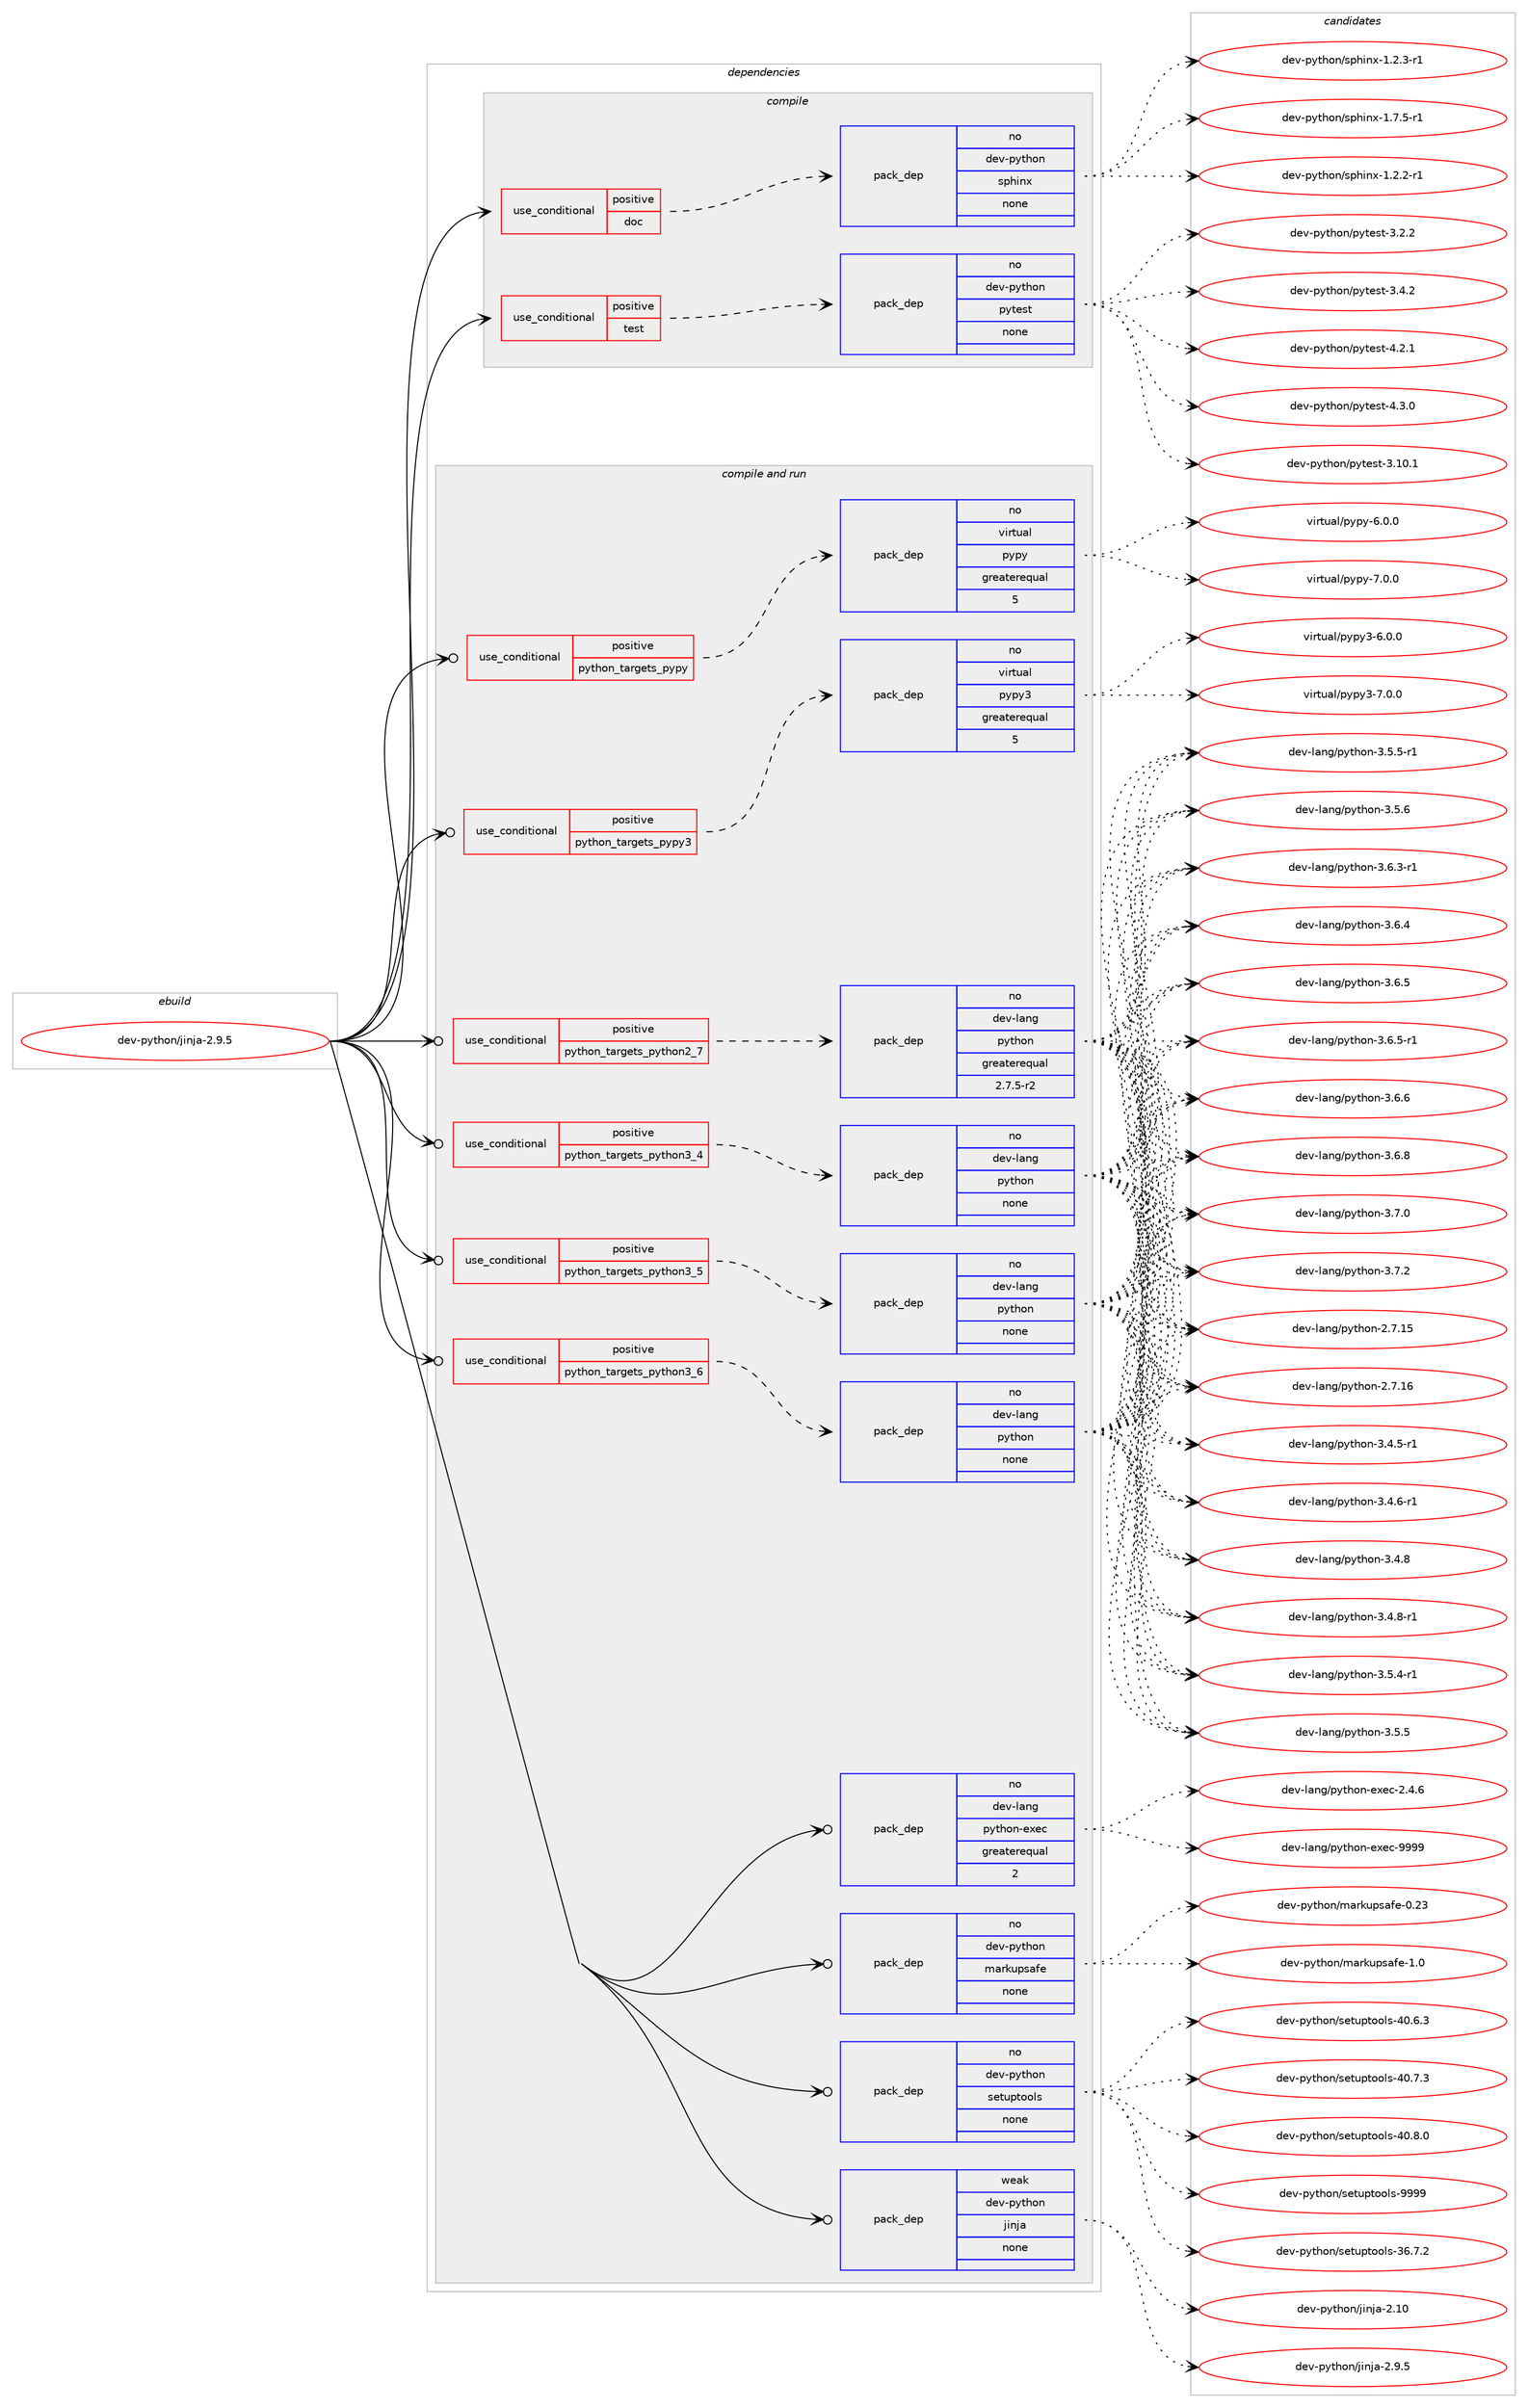 digraph prolog {

# *************
# Graph options
# *************

newrank=true;
concentrate=true;
compound=true;
graph [rankdir=LR,fontname=Helvetica,fontsize=10,ranksep=1.5];#, ranksep=2.5, nodesep=0.2];
edge  [arrowhead=vee];
node  [fontname=Helvetica,fontsize=10];

# **********
# The ebuild
# **********

subgraph cluster_leftcol {
color=gray;
rank=same;
label=<<i>ebuild</i>>;
id [label="dev-python/jinja-2.9.5", color=red, width=4, href="../dev-python/jinja-2.9.5.svg"];
}

# ****************
# The dependencies
# ****************

subgraph cluster_midcol {
color=gray;
label=<<i>dependencies</i>>;
subgraph cluster_compile {
fillcolor="#eeeeee";
style=filled;
label=<<i>compile</i>>;
subgraph cond376281 {
dependency1415317 [label=<<TABLE BORDER="0" CELLBORDER="1" CELLSPACING="0" CELLPADDING="4"><TR><TD ROWSPAN="3" CELLPADDING="10">use_conditional</TD></TR><TR><TD>positive</TD></TR><TR><TD>doc</TD></TR></TABLE>>, shape=none, color=red];
subgraph pack1015767 {
dependency1415318 [label=<<TABLE BORDER="0" CELLBORDER="1" CELLSPACING="0" CELLPADDING="4" WIDTH="220"><TR><TD ROWSPAN="6" CELLPADDING="30">pack_dep</TD></TR><TR><TD WIDTH="110">no</TD></TR><TR><TD>dev-python</TD></TR><TR><TD>sphinx</TD></TR><TR><TD>none</TD></TR><TR><TD></TD></TR></TABLE>>, shape=none, color=blue];
}
dependency1415317:e -> dependency1415318:w [weight=20,style="dashed",arrowhead="vee"];
}
id:e -> dependency1415317:w [weight=20,style="solid",arrowhead="vee"];
subgraph cond376282 {
dependency1415319 [label=<<TABLE BORDER="0" CELLBORDER="1" CELLSPACING="0" CELLPADDING="4"><TR><TD ROWSPAN="3" CELLPADDING="10">use_conditional</TD></TR><TR><TD>positive</TD></TR><TR><TD>test</TD></TR></TABLE>>, shape=none, color=red];
subgraph pack1015768 {
dependency1415320 [label=<<TABLE BORDER="0" CELLBORDER="1" CELLSPACING="0" CELLPADDING="4" WIDTH="220"><TR><TD ROWSPAN="6" CELLPADDING="30">pack_dep</TD></TR><TR><TD WIDTH="110">no</TD></TR><TR><TD>dev-python</TD></TR><TR><TD>pytest</TD></TR><TR><TD>none</TD></TR><TR><TD></TD></TR></TABLE>>, shape=none, color=blue];
}
dependency1415319:e -> dependency1415320:w [weight=20,style="dashed",arrowhead="vee"];
}
id:e -> dependency1415319:w [weight=20,style="solid",arrowhead="vee"];
}
subgraph cluster_compileandrun {
fillcolor="#eeeeee";
style=filled;
label=<<i>compile and run</i>>;
subgraph cond376283 {
dependency1415321 [label=<<TABLE BORDER="0" CELLBORDER="1" CELLSPACING="0" CELLPADDING="4"><TR><TD ROWSPAN="3" CELLPADDING="10">use_conditional</TD></TR><TR><TD>positive</TD></TR><TR><TD>python_targets_pypy</TD></TR></TABLE>>, shape=none, color=red];
subgraph pack1015769 {
dependency1415322 [label=<<TABLE BORDER="0" CELLBORDER="1" CELLSPACING="0" CELLPADDING="4" WIDTH="220"><TR><TD ROWSPAN="6" CELLPADDING="30">pack_dep</TD></TR><TR><TD WIDTH="110">no</TD></TR><TR><TD>virtual</TD></TR><TR><TD>pypy</TD></TR><TR><TD>greaterequal</TD></TR><TR><TD>5</TD></TR></TABLE>>, shape=none, color=blue];
}
dependency1415321:e -> dependency1415322:w [weight=20,style="dashed",arrowhead="vee"];
}
id:e -> dependency1415321:w [weight=20,style="solid",arrowhead="odotvee"];
subgraph cond376284 {
dependency1415323 [label=<<TABLE BORDER="0" CELLBORDER="1" CELLSPACING="0" CELLPADDING="4"><TR><TD ROWSPAN="3" CELLPADDING="10">use_conditional</TD></TR><TR><TD>positive</TD></TR><TR><TD>python_targets_pypy3</TD></TR></TABLE>>, shape=none, color=red];
subgraph pack1015770 {
dependency1415324 [label=<<TABLE BORDER="0" CELLBORDER="1" CELLSPACING="0" CELLPADDING="4" WIDTH="220"><TR><TD ROWSPAN="6" CELLPADDING="30">pack_dep</TD></TR><TR><TD WIDTH="110">no</TD></TR><TR><TD>virtual</TD></TR><TR><TD>pypy3</TD></TR><TR><TD>greaterequal</TD></TR><TR><TD>5</TD></TR></TABLE>>, shape=none, color=blue];
}
dependency1415323:e -> dependency1415324:w [weight=20,style="dashed",arrowhead="vee"];
}
id:e -> dependency1415323:w [weight=20,style="solid",arrowhead="odotvee"];
subgraph cond376285 {
dependency1415325 [label=<<TABLE BORDER="0" CELLBORDER="1" CELLSPACING="0" CELLPADDING="4"><TR><TD ROWSPAN="3" CELLPADDING="10">use_conditional</TD></TR><TR><TD>positive</TD></TR><TR><TD>python_targets_python2_7</TD></TR></TABLE>>, shape=none, color=red];
subgraph pack1015771 {
dependency1415326 [label=<<TABLE BORDER="0" CELLBORDER="1" CELLSPACING="0" CELLPADDING="4" WIDTH="220"><TR><TD ROWSPAN="6" CELLPADDING="30">pack_dep</TD></TR><TR><TD WIDTH="110">no</TD></TR><TR><TD>dev-lang</TD></TR><TR><TD>python</TD></TR><TR><TD>greaterequal</TD></TR><TR><TD>2.7.5-r2</TD></TR></TABLE>>, shape=none, color=blue];
}
dependency1415325:e -> dependency1415326:w [weight=20,style="dashed",arrowhead="vee"];
}
id:e -> dependency1415325:w [weight=20,style="solid",arrowhead="odotvee"];
subgraph cond376286 {
dependency1415327 [label=<<TABLE BORDER="0" CELLBORDER="1" CELLSPACING="0" CELLPADDING="4"><TR><TD ROWSPAN="3" CELLPADDING="10">use_conditional</TD></TR><TR><TD>positive</TD></TR><TR><TD>python_targets_python3_4</TD></TR></TABLE>>, shape=none, color=red];
subgraph pack1015772 {
dependency1415328 [label=<<TABLE BORDER="0" CELLBORDER="1" CELLSPACING="0" CELLPADDING="4" WIDTH="220"><TR><TD ROWSPAN="6" CELLPADDING="30">pack_dep</TD></TR><TR><TD WIDTH="110">no</TD></TR><TR><TD>dev-lang</TD></TR><TR><TD>python</TD></TR><TR><TD>none</TD></TR><TR><TD></TD></TR></TABLE>>, shape=none, color=blue];
}
dependency1415327:e -> dependency1415328:w [weight=20,style="dashed",arrowhead="vee"];
}
id:e -> dependency1415327:w [weight=20,style="solid",arrowhead="odotvee"];
subgraph cond376287 {
dependency1415329 [label=<<TABLE BORDER="0" CELLBORDER="1" CELLSPACING="0" CELLPADDING="4"><TR><TD ROWSPAN="3" CELLPADDING="10">use_conditional</TD></TR><TR><TD>positive</TD></TR><TR><TD>python_targets_python3_5</TD></TR></TABLE>>, shape=none, color=red];
subgraph pack1015773 {
dependency1415330 [label=<<TABLE BORDER="0" CELLBORDER="1" CELLSPACING="0" CELLPADDING="4" WIDTH="220"><TR><TD ROWSPAN="6" CELLPADDING="30">pack_dep</TD></TR><TR><TD WIDTH="110">no</TD></TR><TR><TD>dev-lang</TD></TR><TR><TD>python</TD></TR><TR><TD>none</TD></TR><TR><TD></TD></TR></TABLE>>, shape=none, color=blue];
}
dependency1415329:e -> dependency1415330:w [weight=20,style="dashed",arrowhead="vee"];
}
id:e -> dependency1415329:w [weight=20,style="solid",arrowhead="odotvee"];
subgraph cond376288 {
dependency1415331 [label=<<TABLE BORDER="0" CELLBORDER="1" CELLSPACING="0" CELLPADDING="4"><TR><TD ROWSPAN="3" CELLPADDING="10">use_conditional</TD></TR><TR><TD>positive</TD></TR><TR><TD>python_targets_python3_6</TD></TR></TABLE>>, shape=none, color=red];
subgraph pack1015774 {
dependency1415332 [label=<<TABLE BORDER="0" CELLBORDER="1" CELLSPACING="0" CELLPADDING="4" WIDTH="220"><TR><TD ROWSPAN="6" CELLPADDING="30">pack_dep</TD></TR><TR><TD WIDTH="110">no</TD></TR><TR><TD>dev-lang</TD></TR><TR><TD>python</TD></TR><TR><TD>none</TD></TR><TR><TD></TD></TR></TABLE>>, shape=none, color=blue];
}
dependency1415331:e -> dependency1415332:w [weight=20,style="dashed",arrowhead="vee"];
}
id:e -> dependency1415331:w [weight=20,style="solid",arrowhead="odotvee"];
subgraph pack1015775 {
dependency1415333 [label=<<TABLE BORDER="0" CELLBORDER="1" CELLSPACING="0" CELLPADDING="4" WIDTH="220"><TR><TD ROWSPAN="6" CELLPADDING="30">pack_dep</TD></TR><TR><TD WIDTH="110">no</TD></TR><TR><TD>dev-lang</TD></TR><TR><TD>python-exec</TD></TR><TR><TD>greaterequal</TD></TR><TR><TD>2</TD></TR></TABLE>>, shape=none, color=blue];
}
id:e -> dependency1415333:w [weight=20,style="solid",arrowhead="odotvee"];
subgraph pack1015776 {
dependency1415334 [label=<<TABLE BORDER="0" CELLBORDER="1" CELLSPACING="0" CELLPADDING="4" WIDTH="220"><TR><TD ROWSPAN="6" CELLPADDING="30">pack_dep</TD></TR><TR><TD WIDTH="110">no</TD></TR><TR><TD>dev-python</TD></TR><TR><TD>markupsafe</TD></TR><TR><TD>none</TD></TR><TR><TD></TD></TR></TABLE>>, shape=none, color=blue];
}
id:e -> dependency1415334:w [weight=20,style="solid",arrowhead="odotvee"];
subgraph pack1015777 {
dependency1415335 [label=<<TABLE BORDER="0" CELLBORDER="1" CELLSPACING="0" CELLPADDING="4" WIDTH="220"><TR><TD ROWSPAN="6" CELLPADDING="30">pack_dep</TD></TR><TR><TD WIDTH="110">no</TD></TR><TR><TD>dev-python</TD></TR><TR><TD>setuptools</TD></TR><TR><TD>none</TD></TR><TR><TD></TD></TR></TABLE>>, shape=none, color=blue];
}
id:e -> dependency1415335:w [weight=20,style="solid",arrowhead="odotvee"];
subgraph pack1015778 {
dependency1415336 [label=<<TABLE BORDER="0" CELLBORDER="1" CELLSPACING="0" CELLPADDING="4" WIDTH="220"><TR><TD ROWSPAN="6" CELLPADDING="30">pack_dep</TD></TR><TR><TD WIDTH="110">weak</TD></TR><TR><TD>dev-python</TD></TR><TR><TD>jinja</TD></TR><TR><TD>none</TD></TR><TR><TD></TD></TR></TABLE>>, shape=none, color=blue];
}
id:e -> dependency1415336:w [weight=20,style="solid",arrowhead="odotvee"];
}
subgraph cluster_run {
fillcolor="#eeeeee";
style=filled;
label=<<i>run</i>>;
}
}

# **************
# The candidates
# **************

subgraph cluster_choices {
rank=same;
color=gray;
label=<<i>candidates</i>>;

subgraph choice1015767 {
color=black;
nodesep=1;
choice10010111845112121116104111110471151121041051101204549465046504511449 [label="dev-python/sphinx-1.2.2-r1", color=red, width=4,href="../dev-python/sphinx-1.2.2-r1.svg"];
choice10010111845112121116104111110471151121041051101204549465046514511449 [label="dev-python/sphinx-1.2.3-r1", color=red, width=4,href="../dev-python/sphinx-1.2.3-r1.svg"];
choice10010111845112121116104111110471151121041051101204549465546534511449 [label="dev-python/sphinx-1.7.5-r1", color=red, width=4,href="../dev-python/sphinx-1.7.5-r1.svg"];
dependency1415318:e -> choice10010111845112121116104111110471151121041051101204549465046504511449:w [style=dotted,weight="100"];
dependency1415318:e -> choice10010111845112121116104111110471151121041051101204549465046514511449:w [style=dotted,weight="100"];
dependency1415318:e -> choice10010111845112121116104111110471151121041051101204549465546534511449:w [style=dotted,weight="100"];
}
subgraph choice1015768 {
color=black;
nodesep=1;
choice100101118451121211161041111104711212111610111511645514649484649 [label="dev-python/pytest-3.10.1", color=red, width=4,href="../dev-python/pytest-3.10.1.svg"];
choice1001011184511212111610411111047112121116101115116455146504650 [label="dev-python/pytest-3.2.2", color=red, width=4,href="../dev-python/pytest-3.2.2.svg"];
choice1001011184511212111610411111047112121116101115116455146524650 [label="dev-python/pytest-3.4.2", color=red, width=4,href="../dev-python/pytest-3.4.2.svg"];
choice1001011184511212111610411111047112121116101115116455246504649 [label="dev-python/pytest-4.2.1", color=red, width=4,href="../dev-python/pytest-4.2.1.svg"];
choice1001011184511212111610411111047112121116101115116455246514648 [label="dev-python/pytest-4.3.0", color=red, width=4,href="../dev-python/pytest-4.3.0.svg"];
dependency1415320:e -> choice100101118451121211161041111104711212111610111511645514649484649:w [style=dotted,weight="100"];
dependency1415320:e -> choice1001011184511212111610411111047112121116101115116455146504650:w [style=dotted,weight="100"];
dependency1415320:e -> choice1001011184511212111610411111047112121116101115116455146524650:w [style=dotted,weight="100"];
dependency1415320:e -> choice1001011184511212111610411111047112121116101115116455246504649:w [style=dotted,weight="100"];
dependency1415320:e -> choice1001011184511212111610411111047112121116101115116455246514648:w [style=dotted,weight="100"];
}
subgraph choice1015769 {
color=black;
nodesep=1;
choice1181051141161179710847112121112121455446484648 [label="virtual/pypy-6.0.0", color=red, width=4,href="../virtual/pypy-6.0.0.svg"];
choice1181051141161179710847112121112121455546484648 [label="virtual/pypy-7.0.0", color=red, width=4,href="../virtual/pypy-7.0.0.svg"];
dependency1415322:e -> choice1181051141161179710847112121112121455446484648:w [style=dotted,weight="100"];
dependency1415322:e -> choice1181051141161179710847112121112121455546484648:w [style=dotted,weight="100"];
}
subgraph choice1015770 {
color=black;
nodesep=1;
choice118105114116117971084711212111212151455446484648 [label="virtual/pypy3-6.0.0", color=red, width=4,href="../virtual/pypy3-6.0.0.svg"];
choice118105114116117971084711212111212151455546484648 [label="virtual/pypy3-7.0.0", color=red, width=4,href="../virtual/pypy3-7.0.0.svg"];
dependency1415324:e -> choice118105114116117971084711212111212151455446484648:w [style=dotted,weight="100"];
dependency1415324:e -> choice118105114116117971084711212111212151455546484648:w [style=dotted,weight="100"];
}
subgraph choice1015771 {
color=black;
nodesep=1;
choice10010111845108971101034711212111610411111045504655464953 [label="dev-lang/python-2.7.15", color=red, width=4,href="../dev-lang/python-2.7.15.svg"];
choice10010111845108971101034711212111610411111045504655464954 [label="dev-lang/python-2.7.16", color=red, width=4,href="../dev-lang/python-2.7.16.svg"];
choice1001011184510897110103471121211161041111104551465246534511449 [label="dev-lang/python-3.4.5-r1", color=red, width=4,href="../dev-lang/python-3.4.5-r1.svg"];
choice1001011184510897110103471121211161041111104551465246544511449 [label="dev-lang/python-3.4.6-r1", color=red, width=4,href="../dev-lang/python-3.4.6-r1.svg"];
choice100101118451089711010347112121116104111110455146524656 [label="dev-lang/python-3.4.8", color=red, width=4,href="../dev-lang/python-3.4.8.svg"];
choice1001011184510897110103471121211161041111104551465246564511449 [label="dev-lang/python-3.4.8-r1", color=red, width=4,href="../dev-lang/python-3.4.8-r1.svg"];
choice1001011184510897110103471121211161041111104551465346524511449 [label="dev-lang/python-3.5.4-r1", color=red, width=4,href="../dev-lang/python-3.5.4-r1.svg"];
choice100101118451089711010347112121116104111110455146534653 [label="dev-lang/python-3.5.5", color=red, width=4,href="../dev-lang/python-3.5.5.svg"];
choice1001011184510897110103471121211161041111104551465346534511449 [label="dev-lang/python-3.5.5-r1", color=red, width=4,href="../dev-lang/python-3.5.5-r1.svg"];
choice100101118451089711010347112121116104111110455146534654 [label="dev-lang/python-3.5.6", color=red, width=4,href="../dev-lang/python-3.5.6.svg"];
choice1001011184510897110103471121211161041111104551465446514511449 [label="dev-lang/python-3.6.3-r1", color=red, width=4,href="../dev-lang/python-3.6.3-r1.svg"];
choice100101118451089711010347112121116104111110455146544652 [label="dev-lang/python-3.6.4", color=red, width=4,href="../dev-lang/python-3.6.4.svg"];
choice100101118451089711010347112121116104111110455146544653 [label="dev-lang/python-3.6.5", color=red, width=4,href="../dev-lang/python-3.6.5.svg"];
choice1001011184510897110103471121211161041111104551465446534511449 [label="dev-lang/python-3.6.5-r1", color=red, width=4,href="../dev-lang/python-3.6.5-r1.svg"];
choice100101118451089711010347112121116104111110455146544654 [label="dev-lang/python-3.6.6", color=red, width=4,href="../dev-lang/python-3.6.6.svg"];
choice100101118451089711010347112121116104111110455146544656 [label="dev-lang/python-3.6.8", color=red, width=4,href="../dev-lang/python-3.6.8.svg"];
choice100101118451089711010347112121116104111110455146554648 [label="dev-lang/python-3.7.0", color=red, width=4,href="../dev-lang/python-3.7.0.svg"];
choice100101118451089711010347112121116104111110455146554650 [label="dev-lang/python-3.7.2", color=red, width=4,href="../dev-lang/python-3.7.2.svg"];
dependency1415326:e -> choice10010111845108971101034711212111610411111045504655464953:w [style=dotted,weight="100"];
dependency1415326:e -> choice10010111845108971101034711212111610411111045504655464954:w [style=dotted,weight="100"];
dependency1415326:e -> choice1001011184510897110103471121211161041111104551465246534511449:w [style=dotted,weight="100"];
dependency1415326:e -> choice1001011184510897110103471121211161041111104551465246544511449:w [style=dotted,weight="100"];
dependency1415326:e -> choice100101118451089711010347112121116104111110455146524656:w [style=dotted,weight="100"];
dependency1415326:e -> choice1001011184510897110103471121211161041111104551465246564511449:w [style=dotted,weight="100"];
dependency1415326:e -> choice1001011184510897110103471121211161041111104551465346524511449:w [style=dotted,weight="100"];
dependency1415326:e -> choice100101118451089711010347112121116104111110455146534653:w [style=dotted,weight="100"];
dependency1415326:e -> choice1001011184510897110103471121211161041111104551465346534511449:w [style=dotted,weight="100"];
dependency1415326:e -> choice100101118451089711010347112121116104111110455146534654:w [style=dotted,weight="100"];
dependency1415326:e -> choice1001011184510897110103471121211161041111104551465446514511449:w [style=dotted,weight="100"];
dependency1415326:e -> choice100101118451089711010347112121116104111110455146544652:w [style=dotted,weight="100"];
dependency1415326:e -> choice100101118451089711010347112121116104111110455146544653:w [style=dotted,weight="100"];
dependency1415326:e -> choice1001011184510897110103471121211161041111104551465446534511449:w [style=dotted,weight="100"];
dependency1415326:e -> choice100101118451089711010347112121116104111110455146544654:w [style=dotted,weight="100"];
dependency1415326:e -> choice100101118451089711010347112121116104111110455146544656:w [style=dotted,weight="100"];
dependency1415326:e -> choice100101118451089711010347112121116104111110455146554648:w [style=dotted,weight="100"];
dependency1415326:e -> choice100101118451089711010347112121116104111110455146554650:w [style=dotted,weight="100"];
}
subgraph choice1015772 {
color=black;
nodesep=1;
choice10010111845108971101034711212111610411111045504655464953 [label="dev-lang/python-2.7.15", color=red, width=4,href="../dev-lang/python-2.7.15.svg"];
choice10010111845108971101034711212111610411111045504655464954 [label="dev-lang/python-2.7.16", color=red, width=4,href="../dev-lang/python-2.7.16.svg"];
choice1001011184510897110103471121211161041111104551465246534511449 [label="dev-lang/python-3.4.5-r1", color=red, width=4,href="../dev-lang/python-3.4.5-r1.svg"];
choice1001011184510897110103471121211161041111104551465246544511449 [label="dev-lang/python-3.4.6-r1", color=red, width=4,href="../dev-lang/python-3.4.6-r1.svg"];
choice100101118451089711010347112121116104111110455146524656 [label="dev-lang/python-3.4.8", color=red, width=4,href="../dev-lang/python-3.4.8.svg"];
choice1001011184510897110103471121211161041111104551465246564511449 [label="dev-lang/python-3.4.8-r1", color=red, width=4,href="../dev-lang/python-3.4.8-r1.svg"];
choice1001011184510897110103471121211161041111104551465346524511449 [label="dev-lang/python-3.5.4-r1", color=red, width=4,href="../dev-lang/python-3.5.4-r1.svg"];
choice100101118451089711010347112121116104111110455146534653 [label="dev-lang/python-3.5.5", color=red, width=4,href="../dev-lang/python-3.5.5.svg"];
choice1001011184510897110103471121211161041111104551465346534511449 [label="dev-lang/python-3.5.5-r1", color=red, width=4,href="../dev-lang/python-3.5.5-r1.svg"];
choice100101118451089711010347112121116104111110455146534654 [label="dev-lang/python-3.5.6", color=red, width=4,href="../dev-lang/python-3.5.6.svg"];
choice1001011184510897110103471121211161041111104551465446514511449 [label="dev-lang/python-3.6.3-r1", color=red, width=4,href="../dev-lang/python-3.6.3-r1.svg"];
choice100101118451089711010347112121116104111110455146544652 [label="dev-lang/python-3.6.4", color=red, width=4,href="../dev-lang/python-3.6.4.svg"];
choice100101118451089711010347112121116104111110455146544653 [label="dev-lang/python-3.6.5", color=red, width=4,href="../dev-lang/python-3.6.5.svg"];
choice1001011184510897110103471121211161041111104551465446534511449 [label="dev-lang/python-3.6.5-r1", color=red, width=4,href="../dev-lang/python-3.6.5-r1.svg"];
choice100101118451089711010347112121116104111110455146544654 [label="dev-lang/python-3.6.6", color=red, width=4,href="../dev-lang/python-3.6.6.svg"];
choice100101118451089711010347112121116104111110455146544656 [label="dev-lang/python-3.6.8", color=red, width=4,href="../dev-lang/python-3.6.8.svg"];
choice100101118451089711010347112121116104111110455146554648 [label="dev-lang/python-3.7.0", color=red, width=4,href="../dev-lang/python-3.7.0.svg"];
choice100101118451089711010347112121116104111110455146554650 [label="dev-lang/python-3.7.2", color=red, width=4,href="../dev-lang/python-3.7.2.svg"];
dependency1415328:e -> choice10010111845108971101034711212111610411111045504655464953:w [style=dotted,weight="100"];
dependency1415328:e -> choice10010111845108971101034711212111610411111045504655464954:w [style=dotted,weight="100"];
dependency1415328:e -> choice1001011184510897110103471121211161041111104551465246534511449:w [style=dotted,weight="100"];
dependency1415328:e -> choice1001011184510897110103471121211161041111104551465246544511449:w [style=dotted,weight="100"];
dependency1415328:e -> choice100101118451089711010347112121116104111110455146524656:w [style=dotted,weight="100"];
dependency1415328:e -> choice1001011184510897110103471121211161041111104551465246564511449:w [style=dotted,weight="100"];
dependency1415328:e -> choice1001011184510897110103471121211161041111104551465346524511449:w [style=dotted,weight="100"];
dependency1415328:e -> choice100101118451089711010347112121116104111110455146534653:w [style=dotted,weight="100"];
dependency1415328:e -> choice1001011184510897110103471121211161041111104551465346534511449:w [style=dotted,weight="100"];
dependency1415328:e -> choice100101118451089711010347112121116104111110455146534654:w [style=dotted,weight="100"];
dependency1415328:e -> choice1001011184510897110103471121211161041111104551465446514511449:w [style=dotted,weight="100"];
dependency1415328:e -> choice100101118451089711010347112121116104111110455146544652:w [style=dotted,weight="100"];
dependency1415328:e -> choice100101118451089711010347112121116104111110455146544653:w [style=dotted,weight="100"];
dependency1415328:e -> choice1001011184510897110103471121211161041111104551465446534511449:w [style=dotted,weight="100"];
dependency1415328:e -> choice100101118451089711010347112121116104111110455146544654:w [style=dotted,weight="100"];
dependency1415328:e -> choice100101118451089711010347112121116104111110455146544656:w [style=dotted,weight="100"];
dependency1415328:e -> choice100101118451089711010347112121116104111110455146554648:w [style=dotted,weight="100"];
dependency1415328:e -> choice100101118451089711010347112121116104111110455146554650:w [style=dotted,weight="100"];
}
subgraph choice1015773 {
color=black;
nodesep=1;
choice10010111845108971101034711212111610411111045504655464953 [label="dev-lang/python-2.7.15", color=red, width=4,href="../dev-lang/python-2.7.15.svg"];
choice10010111845108971101034711212111610411111045504655464954 [label="dev-lang/python-2.7.16", color=red, width=4,href="../dev-lang/python-2.7.16.svg"];
choice1001011184510897110103471121211161041111104551465246534511449 [label="dev-lang/python-3.4.5-r1", color=red, width=4,href="../dev-lang/python-3.4.5-r1.svg"];
choice1001011184510897110103471121211161041111104551465246544511449 [label="dev-lang/python-3.4.6-r1", color=red, width=4,href="../dev-lang/python-3.4.6-r1.svg"];
choice100101118451089711010347112121116104111110455146524656 [label="dev-lang/python-3.4.8", color=red, width=4,href="../dev-lang/python-3.4.8.svg"];
choice1001011184510897110103471121211161041111104551465246564511449 [label="dev-lang/python-3.4.8-r1", color=red, width=4,href="../dev-lang/python-3.4.8-r1.svg"];
choice1001011184510897110103471121211161041111104551465346524511449 [label="dev-lang/python-3.5.4-r1", color=red, width=4,href="../dev-lang/python-3.5.4-r1.svg"];
choice100101118451089711010347112121116104111110455146534653 [label="dev-lang/python-3.5.5", color=red, width=4,href="../dev-lang/python-3.5.5.svg"];
choice1001011184510897110103471121211161041111104551465346534511449 [label="dev-lang/python-3.5.5-r1", color=red, width=4,href="../dev-lang/python-3.5.5-r1.svg"];
choice100101118451089711010347112121116104111110455146534654 [label="dev-lang/python-3.5.6", color=red, width=4,href="../dev-lang/python-3.5.6.svg"];
choice1001011184510897110103471121211161041111104551465446514511449 [label="dev-lang/python-3.6.3-r1", color=red, width=4,href="../dev-lang/python-3.6.3-r1.svg"];
choice100101118451089711010347112121116104111110455146544652 [label="dev-lang/python-3.6.4", color=red, width=4,href="../dev-lang/python-3.6.4.svg"];
choice100101118451089711010347112121116104111110455146544653 [label="dev-lang/python-3.6.5", color=red, width=4,href="../dev-lang/python-3.6.5.svg"];
choice1001011184510897110103471121211161041111104551465446534511449 [label="dev-lang/python-3.6.5-r1", color=red, width=4,href="../dev-lang/python-3.6.5-r1.svg"];
choice100101118451089711010347112121116104111110455146544654 [label="dev-lang/python-3.6.6", color=red, width=4,href="../dev-lang/python-3.6.6.svg"];
choice100101118451089711010347112121116104111110455146544656 [label="dev-lang/python-3.6.8", color=red, width=4,href="../dev-lang/python-3.6.8.svg"];
choice100101118451089711010347112121116104111110455146554648 [label="dev-lang/python-3.7.0", color=red, width=4,href="../dev-lang/python-3.7.0.svg"];
choice100101118451089711010347112121116104111110455146554650 [label="dev-lang/python-3.7.2", color=red, width=4,href="../dev-lang/python-3.7.2.svg"];
dependency1415330:e -> choice10010111845108971101034711212111610411111045504655464953:w [style=dotted,weight="100"];
dependency1415330:e -> choice10010111845108971101034711212111610411111045504655464954:w [style=dotted,weight="100"];
dependency1415330:e -> choice1001011184510897110103471121211161041111104551465246534511449:w [style=dotted,weight="100"];
dependency1415330:e -> choice1001011184510897110103471121211161041111104551465246544511449:w [style=dotted,weight="100"];
dependency1415330:e -> choice100101118451089711010347112121116104111110455146524656:w [style=dotted,weight="100"];
dependency1415330:e -> choice1001011184510897110103471121211161041111104551465246564511449:w [style=dotted,weight="100"];
dependency1415330:e -> choice1001011184510897110103471121211161041111104551465346524511449:w [style=dotted,weight="100"];
dependency1415330:e -> choice100101118451089711010347112121116104111110455146534653:w [style=dotted,weight="100"];
dependency1415330:e -> choice1001011184510897110103471121211161041111104551465346534511449:w [style=dotted,weight="100"];
dependency1415330:e -> choice100101118451089711010347112121116104111110455146534654:w [style=dotted,weight="100"];
dependency1415330:e -> choice1001011184510897110103471121211161041111104551465446514511449:w [style=dotted,weight="100"];
dependency1415330:e -> choice100101118451089711010347112121116104111110455146544652:w [style=dotted,weight="100"];
dependency1415330:e -> choice100101118451089711010347112121116104111110455146544653:w [style=dotted,weight="100"];
dependency1415330:e -> choice1001011184510897110103471121211161041111104551465446534511449:w [style=dotted,weight="100"];
dependency1415330:e -> choice100101118451089711010347112121116104111110455146544654:w [style=dotted,weight="100"];
dependency1415330:e -> choice100101118451089711010347112121116104111110455146544656:w [style=dotted,weight="100"];
dependency1415330:e -> choice100101118451089711010347112121116104111110455146554648:w [style=dotted,weight="100"];
dependency1415330:e -> choice100101118451089711010347112121116104111110455146554650:w [style=dotted,weight="100"];
}
subgraph choice1015774 {
color=black;
nodesep=1;
choice10010111845108971101034711212111610411111045504655464953 [label="dev-lang/python-2.7.15", color=red, width=4,href="../dev-lang/python-2.7.15.svg"];
choice10010111845108971101034711212111610411111045504655464954 [label="dev-lang/python-2.7.16", color=red, width=4,href="../dev-lang/python-2.7.16.svg"];
choice1001011184510897110103471121211161041111104551465246534511449 [label="dev-lang/python-3.4.5-r1", color=red, width=4,href="../dev-lang/python-3.4.5-r1.svg"];
choice1001011184510897110103471121211161041111104551465246544511449 [label="dev-lang/python-3.4.6-r1", color=red, width=4,href="../dev-lang/python-3.4.6-r1.svg"];
choice100101118451089711010347112121116104111110455146524656 [label="dev-lang/python-3.4.8", color=red, width=4,href="../dev-lang/python-3.4.8.svg"];
choice1001011184510897110103471121211161041111104551465246564511449 [label="dev-lang/python-3.4.8-r1", color=red, width=4,href="../dev-lang/python-3.4.8-r1.svg"];
choice1001011184510897110103471121211161041111104551465346524511449 [label="dev-lang/python-3.5.4-r1", color=red, width=4,href="../dev-lang/python-3.5.4-r1.svg"];
choice100101118451089711010347112121116104111110455146534653 [label="dev-lang/python-3.5.5", color=red, width=4,href="../dev-lang/python-3.5.5.svg"];
choice1001011184510897110103471121211161041111104551465346534511449 [label="dev-lang/python-3.5.5-r1", color=red, width=4,href="../dev-lang/python-3.5.5-r1.svg"];
choice100101118451089711010347112121116104111110455146534654 [label="dev-lang/python-3.5.6", color=red, width=4,href="../dev-lang/python-3.5.6.svg"];
choice1001011184510897110103471121211161041111104551465446514511449 [label="dev-lang/python-3.6.3-r1", color=red, width=4,href="../dev-lang/python-3.6.3-r1.svg"];
choice100101118451089711010347112121116104111110455146544652 [label="dev-lang/python-3.6.4", color=red, width=4,href="../dev-lang/python-3.6.4.svg"];
choice100101118451089711010347112121116104111110455146544653 [label="dev-lang/python-3.6.5", color=red, width=4,href="../dev-lang/python-3.6.5.svg"];
choice1001011184510897110103471121211161041111104551465446534511449 [label="dev-lang/python-3.6.5-r1", color=red, width=4,href="../dev-lang/python-3.6.5-r1.svg"];
choice100101118451089711010347112121116104111110455146544654 [label="dev-lang/python-3.6.6", color=red, width=4,href="../dev-lang/python-3.6.6.svg"];
choice100101118451089711010347112121116104111110455146544656 [label="dev-lang/python-3.6.8", color=red, width=4,href="../dev-lang/python-3.6.8.svg"];
choice100101118451089711010347112121116104111110455146554648 [label="dev-lang/python-3.7.0", color=red, width=4,href="../dev-lang/python-3.7.0.svg"];
choice100101118451089711010347112121116104111110455146554650 [label="dev-lang/python-3.7.2", color=red, width=4,href="../dev-lang/python-3.7.2.svg"];
dependency1415332:e -> choice10010111845108971101034711212111610411111045504655464953:w [style=dotted,weight="100"];
dependency1415332:e -> choice10010111845108971101034711212111610411111045504655464954:w [style=dotted,weight="100"];
dependency1415332:e -> choice1001011184510897110103471121211161041111104551465246534511449:w [style=dotted,weight="100"];
dependency1415332:e -> choice1001011184510897110103471121211161041111104551465246544511449:w [style=dotted,weight="100"];
dependency1415332:e -> choice100101118451089711010347112121116104111110455146524656:w [style=dotted,weight="100"];
dependency1415332:e -> choice1001011184510897110103471121211161041111104551465246564511449:w [style=dotted,weight="100"];
dependency1415332:e -> choice1001011184510897110103471121211161041111104551465346524511449:w [style=dotted,weight="100"];
dependency1415332:e -> choice100101118451089711010347112121116104111110455146534653:w [style=dotted,weight="100"];
dependency1415332:e -> choice1001011184510897110103471121211161041111104551465346534511449:w [style=dotted,weight="100"];
dependency1415332:e -> choice100101118451089711010347112121116104111110455146534654:w [style=dotted,weight="100"];
dependency1415332:e -> choice1001011184510897110103471121211161041111104551465446514511449:w [style=dotted,weight="100"];
dependency1415332:e -> choice100101118451089711010347112121116104111110455146544652:w [style=dotted,weight="100"];
dependency1415332:e -> choice100101118451089711010347112121116104111110455146544653:w [style=dotted,weight="100"];
dependency1415332:e -> choice1001011184510897110103471121211161041111104551465446534511449:w [style=dotted,weight="100"];
dependency1415332:e -> choice100101118451089711010347112121116104111110455146544654:w [style=dotted,weight="100"];
dependency1415332:e -> choice100101118451089711010347112121116104111110455146544656:w [style=dotted,weight="100"];
dependency1415332:e -> choice100101118451089711010347112121116104111110455146554648:w [style=dotted,weight="100"];
dependency1415332:e -> choice100101118451089711010347112121116104111110455146554650:w [style=dotted,weight="100"];
}
subgraph choice1015775 {
color=black;
nodesep=1;
choice1001011184510897110103471121211161041111104510112010199455046524654 [label="dev-lang/python-exec-2.4.6", color=red, width=4,href="../dev-lang/python-exec-2.4.6.svg"];
choice10010111845108971101034711212111610411111045101120101994557575757 [label="dev-lang/python-exec-9999", color=red, width=4,href="../dev-lang/python-exec-9999.svg"];
dependency1415333:e -> choice1001011184510897110103471121211161041111104510112010199455046524654:w [style=dotted,weight="100"];
dependency1415333:e -> choice10010111845108971101034711212111610411111045101120101994557575757:w [style=dotted,weight="100"];
}
subgraph choice1015776 {
color=black;
nodesep=1;
choice100101118451121211161041111104710997114107117112115971021014548465051 [label="dev-python/markupsafe-0.23", color=red, width=4,href="../dev-python/markupsafe-0.23.svg"];
choice1001011184511212111610411111047109971141071171121159710210145494648 [label="dev-python/markupsafe-1.0", color=red, width=4,href="../dev-python/markupsafe-1.0.svg"];
dependency1415334:e -> choice100101118451121211161041111104710997114107117112115971021014548465051:w [style=dotted,weight="100"];
dependency1415334:e -> choice1001011184511212111610411111047109971141071171121159710210145494648:w [style=dotted,weight="100"];
}
subgraph choice1015777 {
color=black;
nodesep=1;
choice100101118451121211161041111104711510111611711211611111110811545515446554650 [label="dev-python/setuptools-36.7.2", color=red, width=4,href="../dev-python/setuptools-36.7.2.svg"];
choice100101118451121211161041111104711510111611711211611111110811545524846544651 [label="dev-python/setuptools-40.6.3", color=red, width=4,href="../dev-python/setuptools-40.6.3.svg"];
choice100101118451121211161041111104711510111611711211611111110811545524846554651 [label="dev-python/setuptools-40.7.3", color=red, width=4,href="../dev-python/setuptools-40.7.3.svg"];
choice100101118451121211161041111104711510111611711211611111110811545524846564648 [label="dev-python/setuptools-40.8.0", color=red, width=4,href="../dev-python/setuptools-40.8.0.svg"];
choice10010111845112121116104111110471151011161171121161111111081154557575757 [label="dev-python/setuptools-9999", color=red, width=4,href="../dev-python/setuptools-9999.svg"];
dependency1415335:e -> choice100101118451121211161041111104711510111611711211611111110811545515446554650:w [style=dotted,weight="100"];
dependency1415335:e -> choice100101118451121211161041111104711510111611711211611111110811545524846544651:w [style=dotted,weight="100"];
dependency1415335:e -> choice100101118451121211161041111104711510111611711211611111110811545524846554651:w [style=dotted,weight="100"];
dependency1415335:e -> choice100101118451121211161041111104711510111611711211611111110811545524846564648:w [style=dotted,weight="100"];
dependency1415335:e -> choice10010111845112121116104111110471151011161171121161111111081154557575757:w [style=dotted,weight="100"];
}
subgraph choice1015778 {
color=black;
nodesep=1;
choice1001011184511212111610411111047106105110106974550464948 [label="dev-python/jinja-2.10", color=red, width=4,href="../dev-python/jinja-2.10.svg"];
choice100101118451121211161041111104710610511010697455046574653 [label="dev-python/jinja-2.9.5", color=red, width=4,href="../dev-python/jinja-2.9.5.svg"];
dependency1415336:e -> choice1001011184511212111610411111047106105110106974550464948:w [style=dotted,weight="100"];
dependency1415336:e -> choice100101118451121211161041111104710610511010697455046574653:w [style=dotted,weight="100"];
}
}

}
